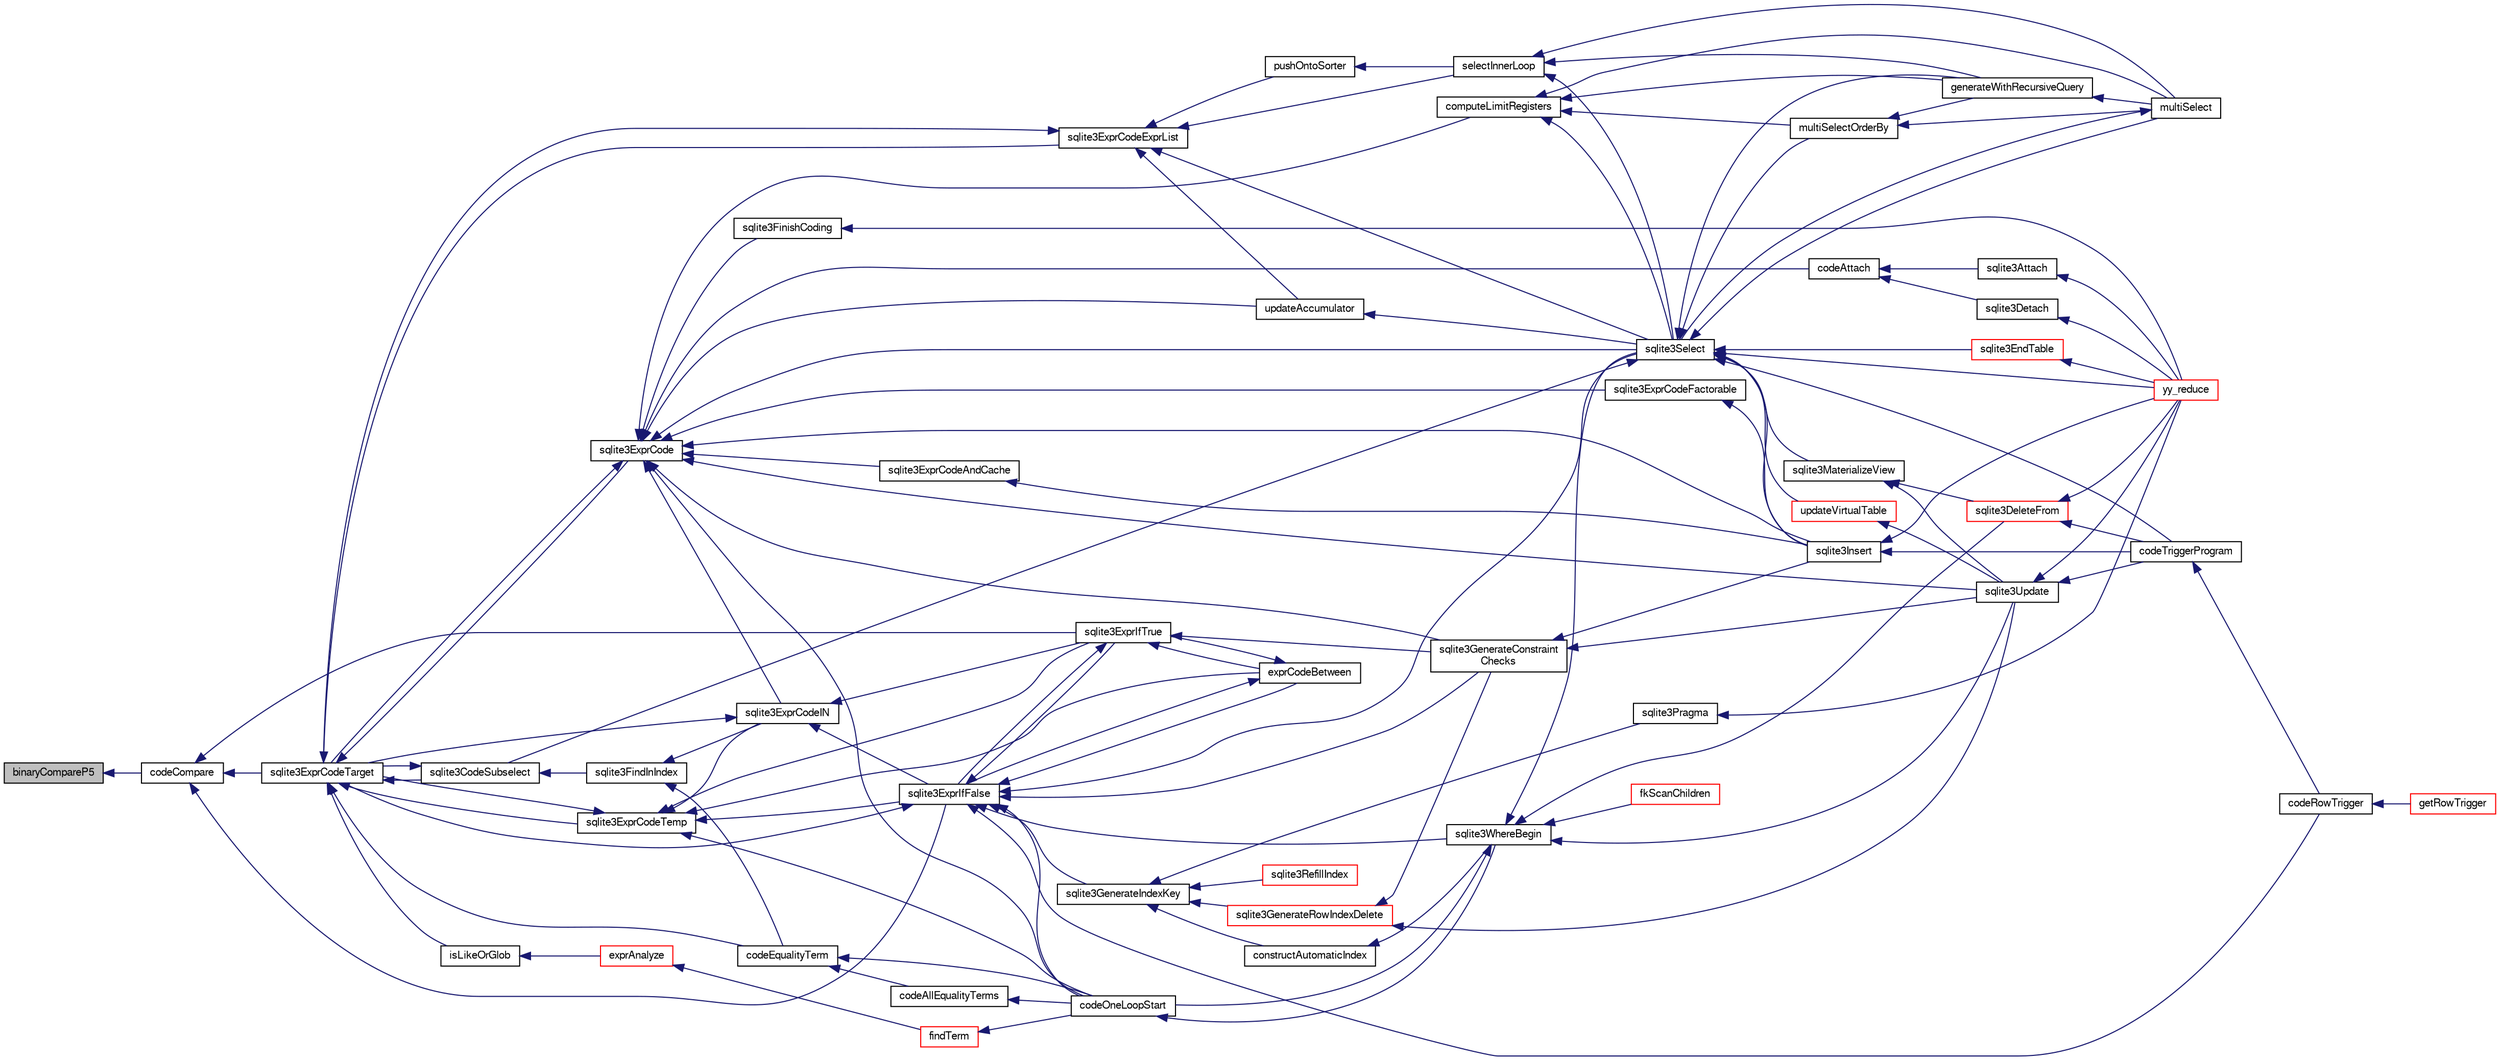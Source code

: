 digraph "binaryCompareP5"
{
  edge [fontname="FreeSans",fontsize="10",labelfontname="FreeSans",labelfontsize="10"];
  node [fontname="FreeSans",fontsize="10",shape=record];
  rankdir="LR";
  Node20504 [label="binaryCompareP5",height=0.2,width=0.4,color="black", fillcolor="grey75", style="filled", fontcolor="black"];
  Node20504 -> Node20505 [dir="back",color="midnightblue",fontsize="10",style="solid",fontname="FreeSans"];
  Node20505 [label="codeCompare",height=0.2,width=0.4,color="black", fillcolor="white", style="filled",URL="$sqlite3_8c.html#a8cca26a71db22ffabf292736aefd31a9"];
  Node20505 -> Node20506 [dir="back",color="midnightblue",fontsize="10",style="solid",fontname="FreeSans"];
  Node20506 [label="sqlite3ExprCodeTarget",height=0.2,width=0.4,color="black", fillcolor="white", style="filled",URL="$sqlite3_8c.html#a4f308397a0a3ed299ed31aaa1ae2a293"];
  Node20506 -> Node20507 [dir="back",color="midnightblue",fontsize="10",style="solid",fontname="FreeSans"];
  Node20507 [label="sqlite3CodeSubselect",height=0.2,width=0.4,color="black", fillcolor="white", style="filled",URL="$sqlite3_8c.html#aa69b46d2204a1d1b110107a1be12ee0c"];
  Node20507 -> Node20508 [dir="back",color="midnightblue",fontsize="10",style="solid",fontname="FreeSans"];
  Node20508 [label="sqlite3FindInIndex",height=0.2,width=0.4,color="black", fillcolor="white", style="filled",URL="$sqlite3_8c.html#af7d8c56ab0231f44bb5f87b3fafeffb2"];
  Node20508 -> Node20509 [dir="back",color="midnightblue",fontsize="10",style="solid",fontname="FreeSans"];
  Node20509 [label="sqlite3ExprCodeIN",height=0.2,width=0.4,color="black", fillcolor="white", style="filled",URL="$sqlite3_8c.html#ad9cf4f5b5ffb90c24a4a0900c8626193"];
  Node20509 -> Node20506 [dir="back",color="midnightblue",fontsize="10",style="solid",fontname="FreeSans"];
  Node20509 -> Node20510 [dir="back",color="midnightblue",fontsize="10",style="solid",fontname="FreeSans"];
  Node20510 [label="sqlite3ExprIfTrue",height=0.2,width=0.4,color="black", fillcolor="white", style="filled",URL="$sqlite3_8c.html#ad93a55237c23e1b743ab1f59df1a1444"];
  Node20510 -> Node20511 [dir="back",color="midnightblue",fontsize="10",style="solid",fontname="FreeSans"];
  Node20511 [label="exprCodeBetween",height=0.2,width=0.4,color="black", fillcolor="white", style="filled",URL="$sqlite3_8c.html#abd053493214542bca8f406f42145d173"];
  Node20511 -> Node20510 [dir="back",color="midnightblue",fontsize="10",style="solid",fontname="FreeSans"];
  Node20511 -> Node20512 [dir="back",color="midnightblue",fontsize="10",style="solid",fontname="FreeSans"];
  Node20512 [label="sqlite3ExprIfFalse",height=0.2,width=0.4,color="black", fillcolor="white", style="filled",URL="$sqlite3_8c.html#af97ecccb5d56e321e118414b08f65b71"];
  Node20512 -> Node20506 [dir="back",color="midnightblue",fontsize="10",style="solid",fontname="FreeSans"];
  Node20512 -> Node20511 [dir="back",color="midnightblue",fontsize="10",style="solid",fontname="FreeSans"];
  Node20512 -> Node20510 [dir="back",color="midnightblue",fontsize="10",style="solid",fontname="FreeSans"];
  Node20512 -> Node20513 [dir="back",color="midnightblue",fontsize="10",style="solid",fontname="FreeSans"];
  Node20513 [label="sqlite3GenerateIndexKey",height=0.2,width=0.4,color="black", fillcolor="white", style="filled",URL="$sqlite3_8c.html#ab85ac93d5c5e6760f45f07897be7f272"];
  Node20513 -> Node20514 [dir="back",color="midnightblue",fontsize="10",style="solid",fontname="FreeSans"];
  Node20514 [label="sqlite3RefillIndex",height=0.2,width=0.4,color="red", fillcolor="white", style="filled",URL="$sqlite3_8c.html#a17be5b679d9181b961ea9ba4a18d4f80"];
  Node20513 -> Node20525 [dir="back",color="midnightblue",fontsize="10",style="solid",fontname="FreeSans"];
  Node20525 [label="sqlite3GenerateRowIndexDelete",height=0.2,width=0.4,color="red", fillcolor="white", style="filled",URL="$sqlite3_8c.html#a09c23ae08a7c469d62705f067d7a2135"];
  Node20525 -> Node20539 [dir="back",color="midnightblue",fontsize="10",style="solid",fontname="FreeSans"];
  Node20539 [label="sqlite3GenerateConstraint\lChecks",height=0.2,width=0.4,color="black", fillcolor="white", style="filled",URL="$sqlite3_8c.html#aef639c1e6a0c0a67ca6e7690ad931bd2"];
  Node20539 -> Node20537 [dir="back",color="midnightblue",fontsize="10",style="solid",fontname="FreeSans"];
  Node20537 [label="sqlite3Insert",height=0.2,width=0.4,color="black", fillcolor="white", style="filled",URL="$sqlite3_8c.html#a5b17c9c2000bae6bdff8e6be48d7dc2b"];
  Node20537 -> Node20530 [dir="back",color="midnightblue",fontsize="10",style="solid",fontname="FreeSans"];
  Node20530 [label="codeTriggerProgram",height=0.2,width=0.4,color="black", fillcolor="white", style="filled",URL="$sqlite3_8c.html#a120801f59d9281d201d2ff4b2606836e"];
  Node20530 -> Node20531 [dir="back",color="midnightblue",fontsize="10",style="solid",fontname="FreeSans"];
  Node20531 [label="codeRowTrigger",height=0.2,width=0.4,color="black", fillcolor="white", style="filled",URL="$sqlite3_8c.html#a463cea5aaaf388b560b206570a0022fc"];
  Node20531 -> Node20532 [dir="back",color="midnightblue",fontsize="10",style="solid",fontname="FreeSans"];
  Node20532 [label="getRowTrigger",height=0.2,width=0.4,color="red", fillcolor="white", style="filled",URL="$sqlite3_8c.html#a69626ef20b540d1a2b19cf56f3f45689"];
  Node20537 -> Node20517 [dir="back",color="midnightblue",fontsize="10",style="solid",fontname="FreeSans"];
  Node20517 [label="yy_reduce",height=0.2,width=0.4,color="red", fillcolor="white", style="filled",URL="$sqlite3_8c.html#a7c419a9b25711c666a9a2449ef377f14"];
  Node20539 -> Node20535 [dir="back",color="midnightblue",fontsize="10",style="solid",fontname="FreeSans"];
  Node20535 [label="sqlite3Update",height=0.2,width=0.4,color="black", fillcolor="white", style="filled",URL="$sqlite3_8c.html#ac5aa67c46e8cc8174566fabe6809fafa"];
  Node20535 -> Node20530 [dir="back",color="midnightblue",fontsize="10",style="solid",fontname="FreeSans"];
  Node20535 -> Node20517 [dir="back",color="midnightblue",fontsize="10",style="solid",fontname="FreeSans"];
  Node20525 -> Node20535 [dir="back",color="midnightblue",fontsize="10",style="solid",fontname="FreeSans"];
  Node20513 -> Node20540 [dir="back",color="midnightblue",fontsize="10",style="solid",fontname="FreeSans"];
  Node20540 [label="sqlite3Pragma",height=0.2,width=0.4,color="black", fillcolor="white", style="filled",URL="$sqlite3_8c.html#a111391370f58f8e6a6eca51fd34d62ed"];
  Node20540 -> Node20517 [dir="back",color="midnightblue",fontsize="10",style="solid",fontname="FreeSans"];
  Node20513 -> Node20541 [dir="back",color="midnightblue",fontsize="10",style="solid",fontname="FreeSans"];
  Node20541 [label="constructAutomaticIndex",height=0.2,width=0.4,color="black", fillcolor="white", style="filled",URL="$sqlite3_8c.html#aad43d38bc718f4c8e8d0dd8f33ed526f"];
  Node20541 -> Node20542 [dir="back",color="midnightblue",fontsize="10",style="solid",fontname="FreeSans"];
  Node20542 [label="sqlite3WhereBegin",height=0.2,width=0.4,color="black", fillcolor="white", style="filled",URL="$sqlite3_8c.html#acad049f5c9a96a8118cffd5e5ce89f7c"];
  Node20542 -> Node20527 [dir="back",color="midnightblue",fontsize="10",style="solid",fontname="FreeSans"];
  Node20527 [label="sqlite3DeleteFrom",height=0.2,width=0.4,color="red", fillcolor="white", style="filled",URL="$sqlite3_8c.html#ab9b4b45349188b49eabb23f94608a091"];
  Node20527 -> Node20530 [dir="back",color="midnightblue",fontsize="10",style="solid",fontname="FreeSans"];
  Node20527 -> Node20517 [dir="back",color="midnightblue",fontsize="10",style="solid",fontname="FreeSans"];
  Node20542 -> Node20543 [dir="back",color="midnightblue",fontsize="10",style="solid",fontname="FreeSans"];
  Node20543 [label="fkScanChildren",height=0.2,width=0.4,color="red", fillcolor="white", style="filled",URL="$sqlite3_8c.html#a67c9dcb484336b3155e7a82a037d4691"];
  Node20542 -> Node20545 [dir="back",color="midnightblue",fontsize="10",style="solid",fontname="FreeSans"];
  Node20545 [label="sqlite3Select",height=0.2,width=0.4,color="black", fillcolor="white", style="filled",URL="$sqlite3_8c.html#a2465ee8c956209ba4b272477b7c21a45"];
  Node20545 -> Node20507 [dir="back",color="midnightblue",fontsize="10",style="solid",fontname="FreeSans"];
  Node20545 -> Node20520 [dir="back",color="midnightblue",fontsize="10",style="solid",fontname="FreeSans"];
  Node20520 [label="sqlite3EndTable",height=0.2,width=0.4,color="red", fillcolor="white", style="filled",URL="$sqlite3_8c.html#a7b5f2c66c0f0b6f819d970ca389768b0"];
  Node20520 -> Node20517 [dir="back",color="midnightblue",fontsize="10",style="solid",fontname="FreeSans"];
  Node20545 -> Node20546 [dir="back",color="midnightblue",fontsize="10",style="solid",fontname="FreeSans"];
  Node20546 [label="sqlite3MaterializeView",height=0.2,width=0.4,color="black", fillcolor="white", style="filled",URL="$sqlite3_8c.html#a4557984b0b75f998fb0c3f231c9b1def"];
  Node20546 -> Node20527 [dir="back",color="midnightblue",fontsize="10",style="solid",fontname="FreeSans"];
  Node20546 -> Node20535 [dir="back",color="midnightblue",fontsize="10",style="solid",fontname="FreeSans"];
  Node20545 -> Node20537 [dir="back",color="midnightblue",fontsize="10",style="solid",fontname="FreeSans"];
  Node20545 -> Node20547 [dir="back",color="midnightblue",fontsize="10",style="solid",fontname="FreeSans"];
  Node20547 [label="generateWithRecursiveQuery",height=0.2,width=0.4,color="black", fillcolor="white", style="filled",URL="$sqlite3_8c.html#ade2c3663fa9c3b9676507984b9483942"];
  Node20547 -> Node20548 [dir="back",color="midnightblue",fontsize="10",style="solid",fontname="FreeSans"];
  Node20548 [label="multiSelect",height=0.2,width=0.4,color="black", fillcolor="white", style="filled",URL="$sqlite3_8c.html#a6456c61f3d9b2389738753cedfa24fa7"];
  Node20548 -> Node20545 [dir="back",color="midnightblue",fontsize="10",style="solid",fontname="FreeSans"];
  Node20545 -> Node20548 [dir="back",color="midnightblue",fontsize="10",style="solid",fontname="FreeSans"];
  Node20545 -> Node20549 [dir="back",color="midnightblue",fontsize="10",style="solid",fontname="FreeSans"];
  Node20549 [label="multiSelectOrderBy",height=0.2,width=0.4,color="black", fillcolor="white", style="filled",URL="$sqlite3_8c.html#afcdb8488c6f4dfdadaf9f04bca35b808"];
  Node20549 -> Node20547 [dir="back",color="midnightblue",fontsize="10",style="solid",fontname="FreeSans"];
  Node20549 -> Node20548 [dir="back",color="midnightblue",fontsize="10",style="solid",fontname="FreeSans"];
  Node20545 -> Node20530 [dir="back",color="midnightblue",fontsize="10",style="solid",fontname="FreeSans"];
  Node20545 -> Node20550 [dir="back",color="midnightblue",fontsize="10",style="solid",fontname="FreeSans"];
  Node20550 [label="updateVirtualTable",height=0.2,width=0.4,color="red", fillcolor="white", style="filled",URL="$sqlite3_8c.html#a740220531db9293c39a2cdd7da3f74e1"];
  Node20550 -> Node20535 [dir="back",color="midnightblue",fontsize="10",style="solid",fontname="FreeSans"];
  Node20545 -> Node20517 [dir="back",color="midnightblue",fontsize="10",style="solid",fontname="FreeSans"];
  Node20542 -> Node20535 [dir="back",color="midnightblue",fontsize="10",style="solid",fontname="FreeSans"];
  Node20542 -> Node20551 [dir="back",color="midnightblue",fontsize="10",style="solid",fontname="FreeSans"];
  Node20551 [label="codeOneLoopStart",height=0.2,width=0.4,color="black", fillcolor="white", style="filled",URL="$sqlite3_8c.html#aa868875120b151c169cc79139ed6e008"];
  Node20551 -> Node20542 [dir="back",color="midnightblue",fontsize="10",style="solid",fontname="FreeSans"];
  Node20512 -> Node20539 [dir="back",color="midnightblue",fontsize="10",style="solid",fontname="FreeSans"];
  Node20512 -> Node20545 [dir="back",color="midnightblue",fontsize="10",style="solid",fontname="FreeSans"];
  Node20512 -> Node20531 [dir="back",color="midnightblue",fontsize="10",style="solid",fontname="FreeSans"];
  Node20512 -> Node20551 [dir="back",color="midnightblue",fontsize="10",style="solid",fontname="FreeSans"];
  Node20512 -> Node20542 [dir="back",color="midnightblue",fontsize="10",style="solid",fontname="FreeSans"];
  Node20510 -> Node20512 [dir="back",color="midnightblue",fontsize="10",style="solid",fontname="FreeSans"];
  Node20510 -> Node20539 [dir="back",color="midnightblue",fontsize="10",style="solid",fontname="FreeSans"];
  Node20509 -> Node20512 [dir="back",color="midnightblue",fontsize="10",style="solid",fontname="FreeSans"];
  Node20508 -> Node20552 [dir="back",color="midnightblue",fontsize="10",style="solid",fontname="FreeSans"];
  Node20552 [label="codeEqualityTerm",height=0.2,width=0.4,color="black", fillcolor="white", style="filled",URL="$sqlite3_8c.html#ad88a57073f031452c9843e97f15acc47"];
  Node20552 -> Node20553 [dir="back",color="midnightblue",fontsize="10",style="solid",fontname="FreeSans"];
  Node20553 [label="codeAllEqualityTerms",height=0.2,width=0.4,color="black", fillcolor="white", style="filled",URL="$sqlite3_8c.html#a3095598b812500a4efe41bf17cd49381"];
  Node20553 -> Node20551 [dir="back",color="midnightblue",fontsize="10",style="solid",fontname="FreeSans"];
  Node20552 -> Node20551 [dir="back",color="midnightblue",fontsize="10",style="solid",fontname="FreeSans"];
  Node20507 -> Node20506 [dir="back",color="midnightblue",fontsize="10",style="solid",fontname="FreeSans"];
  Node20506 -> Node20554 [dir="back",color="midnightblue",fontsize="10",style="solid",fontname="FreeSans"];
  Node20554 [label="sqlite3ExprCodeTemp",height=0.2,width=0.4,color="black", fillcolor="white", style="filled",URL="$sqlite3_8c.html#a3bc5c1ccb3c5851847e2aeb4a84ae1fc"];
  Node20554 -> Node20509 [dir="back",color="midnightblue",fontsize="10",style="solid",fontname="FreeSans"];
  Node20554 -> Node20506 [dir="back",color="midnightblue",fontsize="10",style="solid",fontname="FreeSans"];
  Node20554 -> Node20511 [dir="back",color="midnightblue",fontsize="10",style="solid",fontname="FreeSans"];
  Node20554 -> Node20510 [dir="back",color="midnightblue",fontsize="10",style="solid",fontname="FreeSans"];
  Node20554 -> Node20512 [dir="back",color="midnightblue",fontsize="10",style="solid",fontname="FreeSans"];
  Node20554 -> Node20551 [dir="back",color="midnightblue",fontsize="10",style="solid",fontname="FreeSans"];
  Node20506 -> Node20555 [dir="back",color="midnightblue",fontsize="10",style="solid",fontname="FreeSans"];
  Node20555 [label="sqlite3ExprCode",height=0.2,width=0.4,color="black", fillcolor="white", style="filled",URL="$sqlite3_8c.html#a75f270fb0b111b86924cca4ea507b417"];
  Node20555 -> Node20509 [dir="back",color="midnightblue",fontsize="10",style="solid",fontname="FreeSans"];
  Node20555 -> Node20506 [dir="back",color="midnightblue",fontsize="10",style="solid",fontname="FreeSans"];
  Node20555 -> Node20556 [dir="back",color="midnightblue",fontsize="10",style="solid",fontname="FreeSans"];
  Node20556 [label="sqlite3ExprCodeFactorable",height=0.2,width=0.4,color="black", fillcolor="white", style="filled",URL="$sqlite3_8c.html#a843f7fd58eec5a683c1fd8435fcd1e84"];
  Node20556 -> Node20537 [dir="back",color="midnightblue",fontsize="10",style="solid",fontname="FreeSans"];
  Node20555 -> Node20557 [dir="back",color="midnightblue",fontsize="10",style="solid",fontname="FreeSans"];
  Node20557 [label="sqlite3ExprCodeAndCache",height=0.2,width=0.4,color="black", fillcolor="white", style="filled",URL="$sqlite3_8c.html#ae3e46527d9b7fc9cb9236d21a5e6b1d8"];
  Node20557 -> Node20537 [dir="back",color="midnightblue",fontsize="10",style="solid",fontname="FreeSans"];
  Node20555 -> Node20558 [dir="back",color="midnightblue",fontsize="10",style="solid",fontname="FreeSans"];
  Node20558 [label="codeAttach",height=0.2,width=0.4,color="black", fillcolor="white", style="filled",URL="$sqlite3_8c.html#ade4e9e30d828a19c191fdcb098676d5b"];
  Node20558 -> Node20559 [dir="back",color="midnightblue",fontsize="10",style="solid",fontname="FreeSans"];
  Node20559 [label="sqlite3Detach",height=0.2,width=0.4,color="black", fillcolor="white", style="filled",URL="$sqlite3_8c.html#ab1a5a0b01c7560aef5e0b8603a68747d"];
  Node20559 -> Node20517 [dir="back",color="midnightblue",fontsize="10",style="solid",fontname="FreeSans"];
  Node20558 -> Node20560 [dir="back",color="midnightblue",fontsize="10",style="solid",fontname="FreeSans"];
  Node20560 [label="sqlite3Attach",height=0.2,width=0.4,color="black", fillcolor="white", style="filled",URL="$sqlite3_8c.html#ae0907fe0b43cc1b4c7e6a16213e8546f"];
  Node20560 -> Node20517 [dir="back",color="midnightblue",fontsize="10",style="solid",fontname="FreeSans"];
  Node20555 -> Node20561 [dir="back",color="midnightblue",fontsize="10",style="solid",fontname="FreeSans"];
  Node20561 [label="sqlite3FinishCoding",height=0.2,width=0.4,color="black", fillcolor="white", style="filled",URL="$sqlite3_8c.html#a651bc5b446c276c092705856d995b278"];
  Node20561 -> Node20517 [dir="back",color="midnightblue",fontsize="10",style="solid",fontname="FreeSans"];
  Node20555 -> Node20537 [dir="back",color="midnightblue",fontsize="10",style="solid",fontname="FreeSans"];
  Node20555 -> Node20539 [dir="back",color="midnightblue",fontsize="10",style="solid",fontname="FreeSans"];
  Node20555 -> Node20562 [dir="back",color="midnightblue",fontsize="10",style="solid",fontname="FreeSans"];
  Node20562 [label="computeLimitRegisters",height=0.2,width=0.4,color="black", fillcolor="white", style="filled",URL="$sqlite3_8c.html#ae9d37055e4905929b6f6cda5461e2f37"];
  Node20562 -> Node20547 [dir="back",color="midnightblue",fontsize="10",style="solid",fontname="FreeSans"];
  Node20562 -> Node20548 [dir="back",color="midnightblue",fontsize="10",style="solid",fontname="FreeSans"];
  Node20562 -> Node20549 [dir="back",color="midnightblue",fontsize="10",style="solid",fontname="FreeSans"];
  Node20562 -> Node20545 [dir="back",color="midnightblue",fontsize="10",style="solid",fontname="FreeSans"];
  Node20555 -> Node20563 [dir="back",color="midnightblue",fontsize="10",style="solid",fontname="FreeSans"];
  Node20563 [label="updateAccumulator",height=0.2,width=0.4,color="black", fillcolor="white", style="filled",URL="$sqlite3_8c.html#a1681660dd3ecd50c8727d6e56a537bd9"];
  Node20563 -> Node20545 [dir="back",color="midnightblue",fontsize="10",style="solid",fontname="FreeSans"];
  Node20555 -> Node20545 [dir="back",color="midnightblue",fontsize="10",style="solid",fontname="FreeSans"];
  Node20555 -> Node20535 [dir="back",color="midnightblue",fontsize="10",style="solid",fontname="FreeSans"];
  Node20555 -> Node20551 [dir="back",color="midnightblue",fontsize="10",style="solid",fontname="FreeSans"];
  Node20506 -> Node20564 [dir="back",color="midnightblue",fontsize="10",style="solid",fontname="FreeSans"];
  Node20564 [label="sqlite3ExprCodeExprList",height=0.2,width=0.4,color="black", fillcolor="white", style="filled",URL="$sqlite3_8c.html#a05b2b3dc3de7565de24eb3a2ff4e9566"];
  Node20564 -> Node20506 [dir="back",color="midnightblue",fontsize="10",style="solid",fontname="FreeSans"];
  Node20564 -> Node20565 [dir="back",color="midnightblue",fontsize="10",style="solid",fontname="FreeSans"];
  Node20565 [label="pushOntoSorter",height=0.2,width=0.4,color="black", fillcolor="white", style="filled",URL="$sqlite3_8c.html#a4555397beb584a386e7739cf022a6651"];
  Node20565 -> Node20566 [dir="back",color="midnightblue",fontsize="10",style="solid",fontname="FreeSans"];
  Node20566 [label="selectInnerLoop",height=0.2,width=0.4,color="black", fillcolor="white", style="filled",URL="$sqlite3_8c.html#ababe0933661ebe67eb0e6074bb1fd411"];
  Node20566 -> Node20547 [dir="back",color="midnightblue",fontsize="10",style="solid",fontname="FreeSans"];
  Node20566 -> Node20548 [dir="back",color="midnightblue",fontsize="10",style="solid",fontname="FreeSans"];
  Node20566 -> Node20545 [dir="back",color="midnightblue",fontsize="10",style="solid",fontname="FreeSans"];
  Node20564 -> Node20566 [dir="back",color="midnightblue",fontsize="10",style="solid",fontname="FreeSans"];
  Node20564 -> Node20563 [dir="back",color="midnightblue",fontsize="10",style="solid",fontname="FreeSans"];
  Node20564 -> Node20545 [dir="back",color="midnightblue",fontsize="10",style="solid",fontname="FreeSans"];
  Node20506 -> Node20567 [dir="back",color="midnightblue",fontsize="10",style="solid",fontname="FreeSans"];
  Node20567 [label="isLikeOrGlob",height=0.2,width=0.4,color="black", fillcolor="white", style="filled",URL="$sqlite3_8c.html#a6c38e495198bf8976f68d1a6ebd74a50"];
  Node20567 -> Node20568 [dir="back",color="midnightblue",fontsize="10",style="solid",fontname="FreeSans"];
  Node20568 [label="exprAnalyze",height=0.2,width=0.4,color="red", fillcolor="white", style="filled",URL="$sqlite3_8c.html#acb10e48c9a4184a4edd9bfd5b14ad0b7"];
  Node20568 -> Node20569 [dir="back",color="midnightblue",fontsize="10",style="solid",fontname="FreeSans"];
  Node20569 [label="findTerm",height=0.2,width=0.4,color="red", fillcolor="white", style="filled",URL="$sqlite3_8c.html#af26eb1eed85001fcf29fa189b631ac4b"];
  Node20569 -> Node20551 [dir="back",color="midnightblue",fontsize="10",style="solid",fontname="FreeSans"];
  Node20506 -> Node20552 [dir="back",color="midnightblue",fontsize="10",style="solid",fontname="FreeSans"];
  Node20505 -> Node20510 [dir="back",color="midnightblue",fontsize="10",style="solid",fontname="FreeSans"];
  Node20505 -> Node20512 [dir="back",color="midnightblue",fontsize="10",style="solid",fontname="FreeSans"];
}
